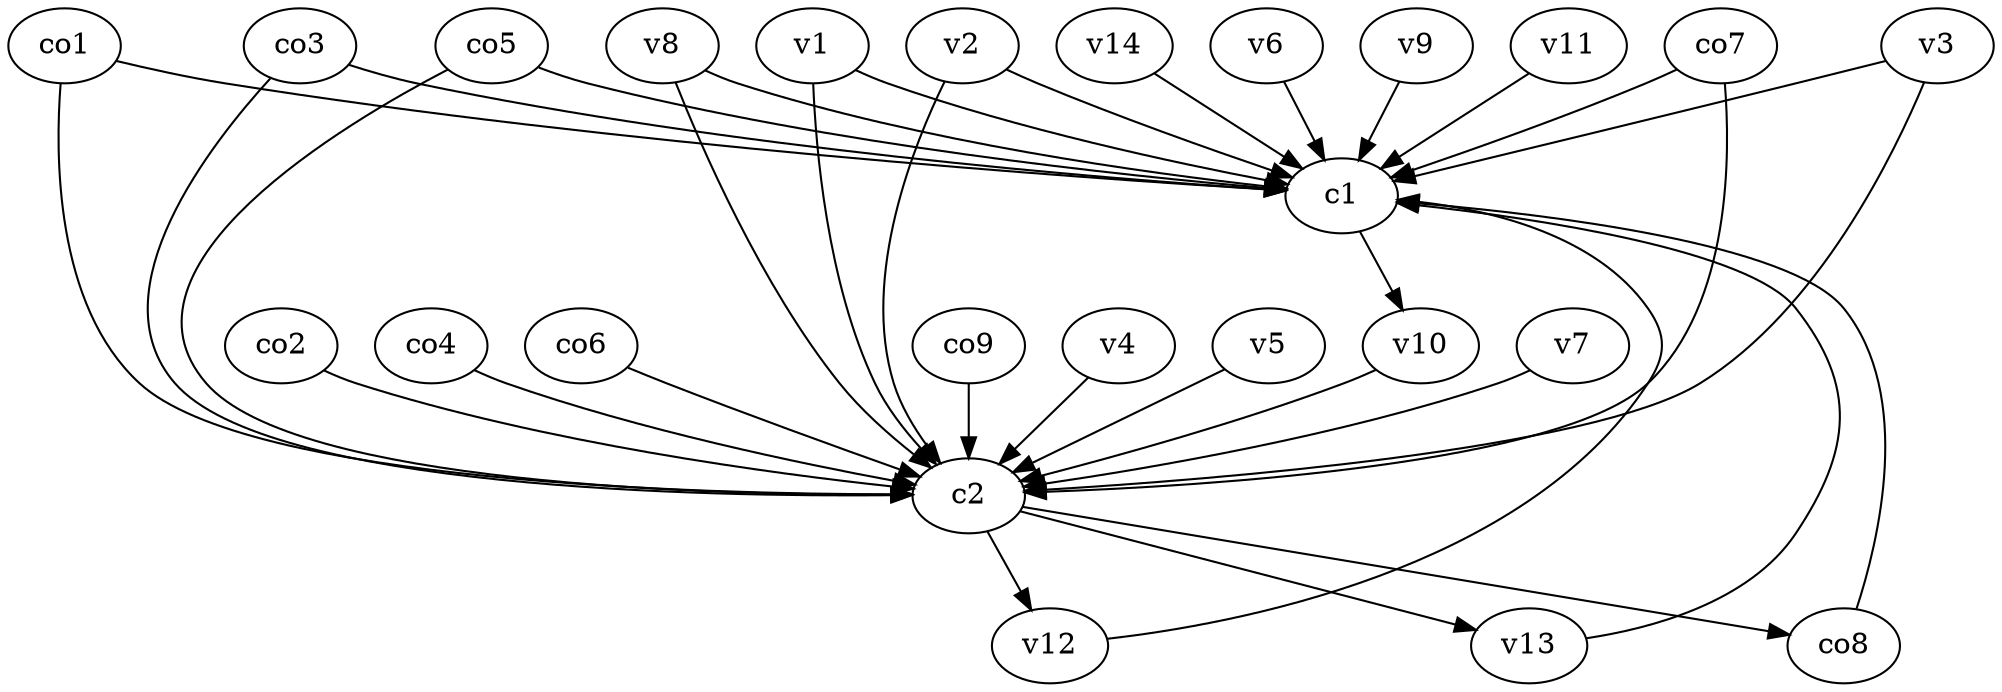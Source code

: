 strict digraph  {
c1;
c2;
v1;
v2;
v3;
v4;
v5;
v6;
v7;
v8;
v9;
v10;
v11;
v12;
v13;
v14;
co1;
co2;
co3;
co4;
co5;
co6;
co7;
co8;
co9;
c1 -> v10  [weight=1];
c2 -> v13  [weight=1];
c2 -> v12  [weight=1];
c2 -> co8  [weight=1];
v1 -> c2  [weight=1];
v1 -> c1  [weight=1];
v2 -> c1  [weight=1];
v2 -> c2  [weight=1];
v3 -> c2  [weight=1];
v3 -> c1  [weight=1];
v4 -> c2  [weight=1];
v5 -> c2  [weight=1];
v6 -> c1  [weight=1];
v7 -> c2  [weight=1];
v8 -> c1  [weight=1];
v8 -> c2  [weight=1];
v9 -> c1  [weight=1];
v10 -> c2  [weight=1];
v11 -> c1  [weight=1];
v12 -> c1  [weight=1];
v13 -> c1  [weight=1];
v14 -> c1  [weight=1];
co1 -> c1  [weight=1];
co1 -> c2  [weight=1];
co2 -> c2  [weight=1];
co3 -> c1  [weight=1];
co3 -> c2  [weight=1];
co4 -> c2  [weight=1];
co5 -> c1  [weight=1];
co5 -> c2  [weight=1];
co6 -> c2  [weight=1];
co7 -> c1  [weight=1];
co7 -> c2  [weight=1];
co8 -> c1  [weight=1];
co9 -> c2  [weight=1];
}
